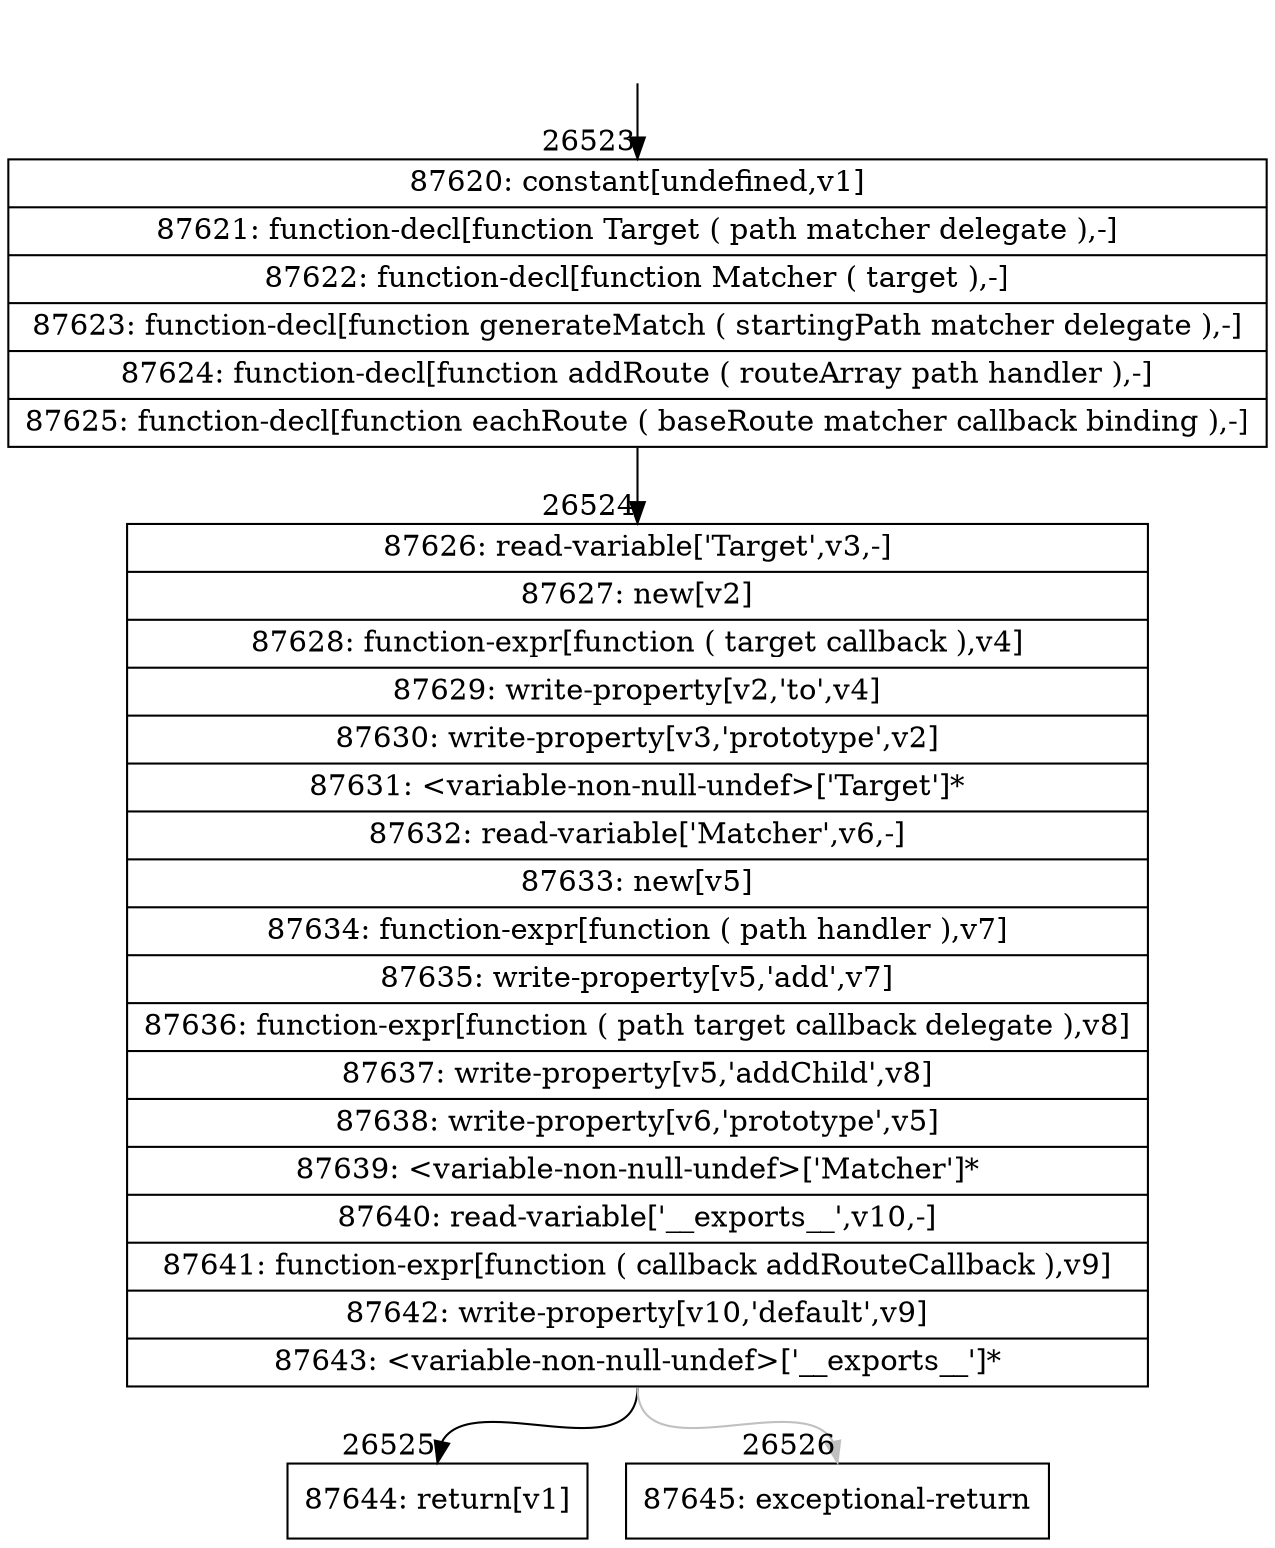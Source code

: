 digraph {
rankdir="TD"
BB_entry2308[shape=none,label=""];
BB_entry2308 -> BB26523 [tailport=s, headport=n, headlabel="    26523"]
BB26523 [shape=record label="{87620: constant[undefined,v1]|87621: function-decl[function Target ( path matcher delegate ),-]|87622: function-decl[function Matcher ( target ),-]|87623: function-decl[function generateMatch ( startingPath matcher delegate ),-]|87624: function-decl[function addRoute ( routeArray path handler ),-]|87625: function-decl[function eachRoute ( baseRoute matcher callback binding ),-]}" ] 
BB26523 -> BB26524 [tailport=s, headport=n, headlabel="      26524"]
BB26524 [shape=record label="{87626: read-variable['Target',v3,-]|87627: new[v2]|87628: function-expr[function ( target callback ),v4]|87629: write-property[v2,'to',v4]|87630: write-property[v3,'prototype',v2]|87631: \<variable-non-null-undef\>['Target']*|87632: read-variable['Matcher',v6,-]|87633: new[v5]|87634: function-expr[function ( path handler ),v7]|87635: write-property[v5,'add',v7]|87636: function-expr[function ( path target callback delegate ),v8]|87637: write-property[v5,'addChild',v8]|87638: write-property[v6,'prototype',v5]|87639: \<variable-non-null-undef\>['Matcher']*|87640: read-variable['__exports__',v10,-]|87641: function-expr[function ( callback addRouteCallback ),v9]|87642: write-property[v10,'default',v9]|87643: \<variable-non-null-undef\>['__exports__']*}" ] 
BB26524 -> BB26525 [tailport=s, headport=n, headlabel="      26525"]
BB26524 -> BB26526 [tailport=s, headport=n, color=gray, headlabel="      26526"]
BB26525 [shape=record label="{87644: return[v1]}" ] 
BB26526 [shape=record label="{87645: exceptional-return}" ] 
//#$~ 48132
}
